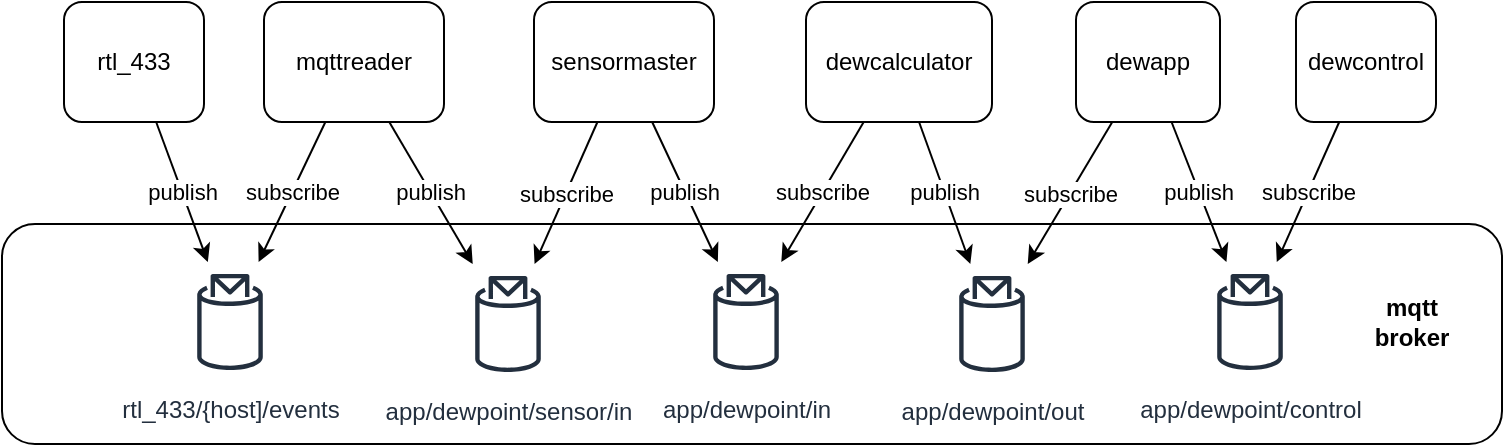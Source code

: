 <mxfile>
    <diagram id="JBfJdgfhBh8zWV5AJQMd" name="Page-1">
        <mxGraphModel dx="632" dy="278" grid="1" gridSize="10" guides="1" tooltips="1" connect="1" arrows="1" fold="1" page="1" pageScale="1" pageWidth="827" pageHeight="1169" math="0" shadow="0">
            <root>
                <mxCell id="0"/>
                <mxCell id="1" parent="0"/>
                <mxCell id="73" value="&lt;b&gt;mqtt&lt;br&gt;broker&lt;/b&gt;" style="rounded=1;whiteSpace=wrap;html=1;" parent="1" vertex="1">
                    <mxGeometry x="10" y="148" width="750" height="110" as="geometry"/>
                </mxCell>
                <mxCell id="67" value="subscribe" style="edgeStyle=none;html=1;" parent="1" source="5" target="44" edge="1">
                    <mxGeometry relative="1" as="geometry"/>
                </mxCell>
                <mxCell id="69" value="publish" style="edgeStyle=none;html=1;" parent="1" source="5" target="43" edge="1">
                    <mxGeometry relative="1" as="geometry"/>
                </mxCell>
                <mxCell id="5" value="mqttreader&lt;br&gt;" style="rounded=1;whiteSpace=wrap;html=1;" parent="1" vertex="1">
                    <mxGeometry x="141" y="37" width="90" height="60" as="geometry"/>
                </mxCell>
                <mxCell id="58" value="subscribe" style="edgeStyle=none;html=1;" parent="1" source="9" target="45" edge="1">
                    <mxGeometry relative="1" as="geometry"/>
                </mxCell>
                <mxCell id="59" value="publish" style="edgeStyle=none;html=1;" parent="1" target="46" edge="1">
                    <mxGeometry relative="1" as="geometry">
                        <mxPoint x="468.523" y="97" as="sourcePoint"/>
                    </mxGeometry>
                </mxCell>
                <mxCell id="9" value="dewcalculator" style="rounded=1;whiteSpace=wrap;html=1;" parent="1" vertex="1">
                    <mxGeometry x="412" y="37" width="93" height="60" as="geometry"/>
                </mxCell>
                <mxCell id="60" value="subscribe" style="edgeStyle=none;html=1;" parent="1" source="11" target="46" edge="1">
                    <mxGeometry relative="1" as="geometry"/>
                </mxCell>
                <mxCell id="62" value="publish" style="edgeStyle=none;html=1;" parent="1" source="11" target="47" edge="1">
                    <mxGeometry relative="1" as="geometry"/>
                </mxCell>
                <mxCell id="11" value="dewapp" style="rounded=1;whiteSpace=wrap;html=1;" parent="1" vertex="1">
                    <mxGeometry x="547" y="37" width="72" height="60" as="geometry"/>
                </mxCell>
                <mxCell id="63" value="subscribe" style="edgeStyle=none;html=1;" parent="1" source="12" target="47" edge="1">
                    <mxGeometry relative="1" as="geometry"/>
                </mxCell>
                <mxCell id="12" value="dewcontrol" style="rounded=1;whiteSpace=wrap;html=1;" parent="1" vertex="1">
                    <mxGeometry x="657" y="37" width="70" height="60" as="geometry"/>
                </mxCell>
                <mxCell id="71" value="subscribe" style="edgeStyle=none;html=1;" parent="1" source="42" target="43" edge="1">
                    <mxGeometry relative="1" as="geometry"/>
                </mxCell>
                <mxCell id="72" value="publish" style="edgeStyle=none;html=1;" parent="1" source="42" target="45" edge="1">
                    <mxGeometry relative="1" as="geometry"/>
                </mxCell>
                <mxCell id="42" value="sensormaster" style="rounded=1;whiteSpace=wrap;html=1;" parent="1" vertex="1">
                    <mxGeometry x="276" y="37" width="90" height="60" as="geometry"/>
                </mxCell>
                <mxCell id="43" value="app/dewpoint/sensor/in" style="sketch=0;outlineConnect=0;fontColor=#232F3E;gradientColor=none;strokeColor=#232F3E;fillColor=#ffffff;dashed=0;verticalLabelPosition=bottom;verticalAlign=top;align=center;html=1;fontSize=12;fontStyle=0;aspect=fixed;shape=mxgraph.aws4.resourceIcon;resIcon=mxgraph.aws4.topic_2;" parent="1" vertex="1">
                    <mxGeometry x="233" y="168" width="60" height="60" as="geometry"/>
                </mxCell>
                <mxCell id="44" value="rtl_433/{host]/events" style="sketch=0;outlineConnect=0;fontColor=#232F3E;gradientColor=none;strokeColor=#232F3E;fillColor=#ffffff;dashed=0;verticalLabelPosition=bottom;verticalAlign=top;align=center;html=1;fontSize=12;fontStyle=0;aspect=fixed;shape=mxgraph.aws4.resourceIcon;resIcon=mxgraph.aws4.topic_2;" parent="1" vertex="1">
                    <mxGeometry x="94" y="167" width="60" height="60" as="geometry"/>
                </mxCell>
                <mxCell id="45" value="app/dewpoint/in" style="sketch=0;outlineConnect=0;fontColor=#232F3E;gradientColor=none;strokeColor=#232F3E;fillColor=#ffffff;dashed=0;verticalLabelPosition=bottom;verticalAlign=top;align=center;html=1;fontSize=12;fontStyle=0;aspect=fixed;shape=mxgraph.aws4.resourceIcon;resIcon=mxgraph.aws4.topic_2;" parent="1" vertex="1">
                    <mxGeometry x="352" y="167" width="60" height="60" as="geometry"/>
                </mxCell>
                <mxCell id="46" value="app/dewpoint/out" style="sketch=0;outlineConnect=0;fontColor=#232F3E;gradientColor=none;strokeColor=#232F3E;fillColor=#ffffff;dashed=0;verticalLabelPosition=bottom;verticalAlign=top;align=center;html=1;fontSize=12;fontStyle=0;aspect=fixed;shape=mxgraph.aws4.resourceIcon;resIcon=mxgraph.aws4.topic_2;" parent="1" vertex="1">
                    <mxGeometry x="475" y="168" width="60" height="60" as="geometry"/>
                </mxCell>
                <mxCell id="47" value="app/dewpoint/control" style="sketch=0;outlineConnect=0;fontColor=#232F3E;gradientColor=none;strokeColor=#232F3E;fillColor=#ffffff;dashed=0;verticalLabelPosition=bottom;verticalAlign=top;align=center;html=1;fontSize=12;fontStyle=0;aspect=fixed;shape=mxgraph.aws4.resourceIcon;resIcon=mxgraph.aws4.topic_2;" parent="1" vertex="1">
                    <mxGeometry x="604" y="167" width="60" height="60" as="geometry"/>
                </mxCell>
                <mxCell id="66" value="publish" style="edgeStyle=none;html=1;" parent="1" source="48" target="44" edge="1">
                    <mxGeometry relative="1" as="geometry"/>
                </mxCell>
                <mxCell id="48" value="rtl_433" style="rounded=1;whiteSpace=wrap;html=1;" parent="1" vertex="1">
                    <mxGeometry x="41" y="37" width="70" height="60" as="geometry"/>
                </mxCell>
                <mxCell id="74" value="&lt;b&gt;mqtt&lt;br&gt;broker&lt;/b&gt;" style="text;html=1;strokeColor=none;fillColor=none;align=center;verticalAlign=middle;whiteSpace=wrap;rounded=0;" parent="1" vertex="1">
                    <mxGeometry x="685" y="182" width="60" height="30" as="geometry"/>
                </mxCell>
            </root>
        </mxGraphModel>
    </diagram>
</mxfile>